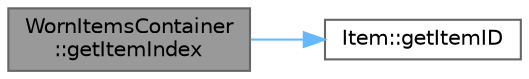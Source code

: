 digraph "WornItemsContainer::getItemIndex"
{
 // LATEX_PDF_SIZE
  bgcolor="transparent";
  edge [fontname=Helvetica,fontsize=10,labelfontname=Helvetica,labelfontsize=10];
  node [fontname=Helvetica,fontsize=10,shape=box,height=0.2,width=0.4];
  rankdir="LR";
  Node1 [id="Node000001",label="WornItemsContainer\l::getItemIndex",height=0.2,width=0.4,color="gray40", fillcolor="grey60", style="filled", fontcolor="black",tooltip="Method to get the index of an Item object in the current WornItemsContainer object."];
  Node1 -> Node2 [id="edge1_Node000001_Node000002",color="steelblue1",style="solid",tooltip=" "];
  Node2 [id="Node000002",label="Item::getItemID",height=0.2,width=0.4,color="grey40", fillcolor="white", style="filled",URL="$class_item.html#a5e4bbbe2b64328ac16b63d585f10e44c",tooltip="Get the Item ID atrribute of the Item object."];
}

